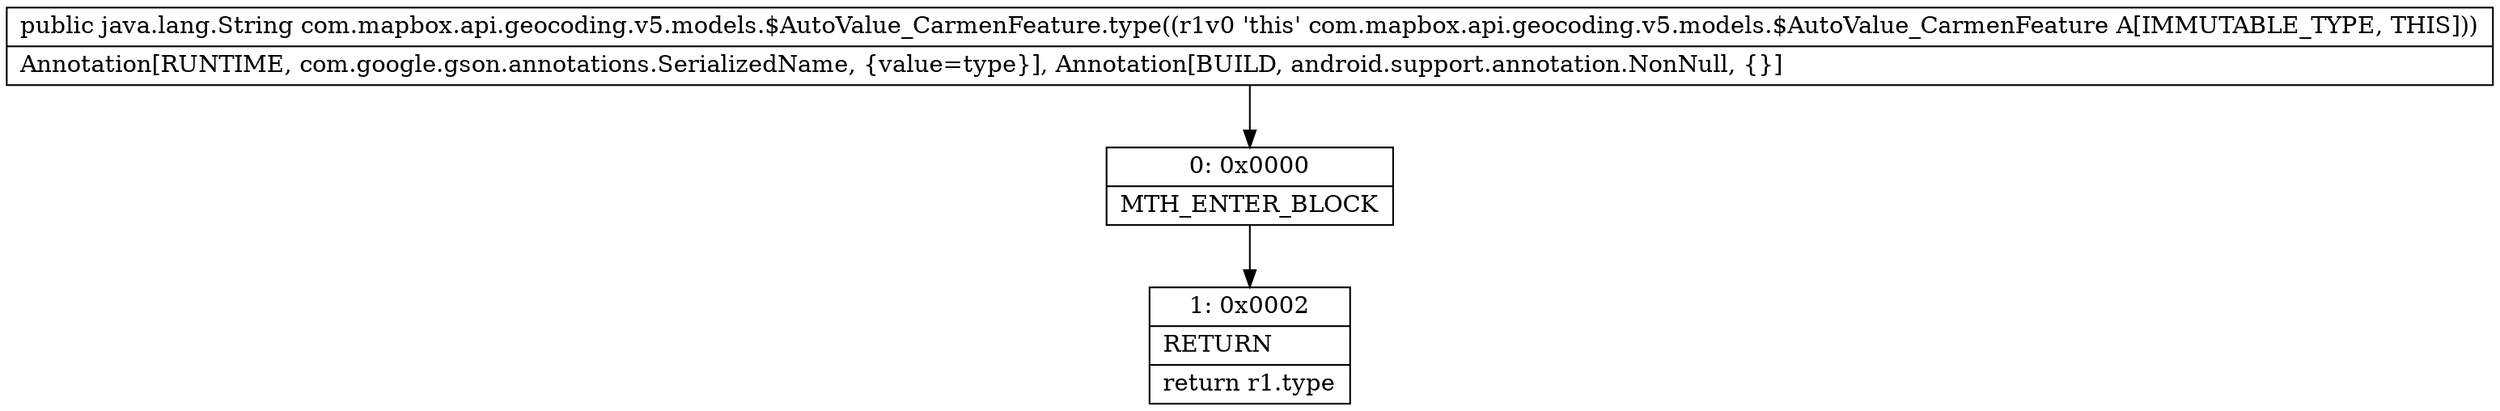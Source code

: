 digraph "CFG forcom.mapbox.api.geocoding.v5.models.$AutoValue_CarmenFeature.type()Ljava\/lang\/String;" {
Node_0 [shape=record,label="{0\:\ 0x0000|MTH_ENTER_BLOCK\l}"];
Node_1 [shape=record,label="{1\:\ 0x0002|RETURN\l|return r1.type\l}"];
MethodNode[shape=record,label="{public java.lang.String com.mapbox.api.geocoding.v5.models.$AutoValue_CarmenFeature.type((r1v0 'this' com.mapbox.api.geocoding.v5.models.$AutoValue_CarmenFeature A[IMMUTABLE_TYPE, THIS]))  | Annotation[RUNTIME, com.google.gson.annotations.SerializedName, \{value=type\}], Annotation[BUILD, android.support.annotation.NonNull, \{\}]\l}"];
MethodNode -> Node_0;
Node_0 -> Node_1;
}

